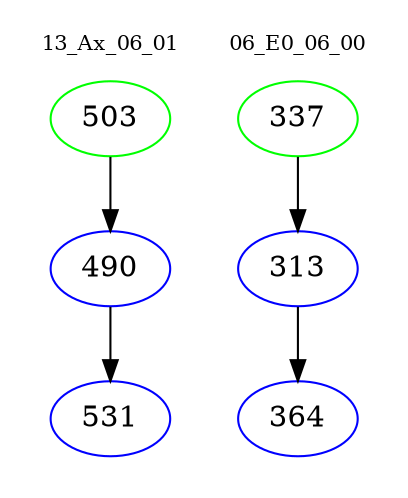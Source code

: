 digraph{
subgraph cluster_0 {
color = white
label = "13_Ax_06_01";
fontsize=10;
T0_503 [label="503", color="green"]
T0_503 -> T0_490 [color="black"]
T0_490 [label="490", color="blue"]
T0_490 -> T0_531 [color="black"]
T0_531 [label="531", color="blue"]
}
subgraph cluster_1 {
color = white
label = "06_E0_06_00";
fontsize=10;
T1_337 [label="337", color="green"]
T1_337 -> T1_313 [color="black"]
T1_313 [label="313", color="blue"]
T1_313 -> T1_364 [color="black"]
T1_364 [label="364", color="blue"]
}
}

